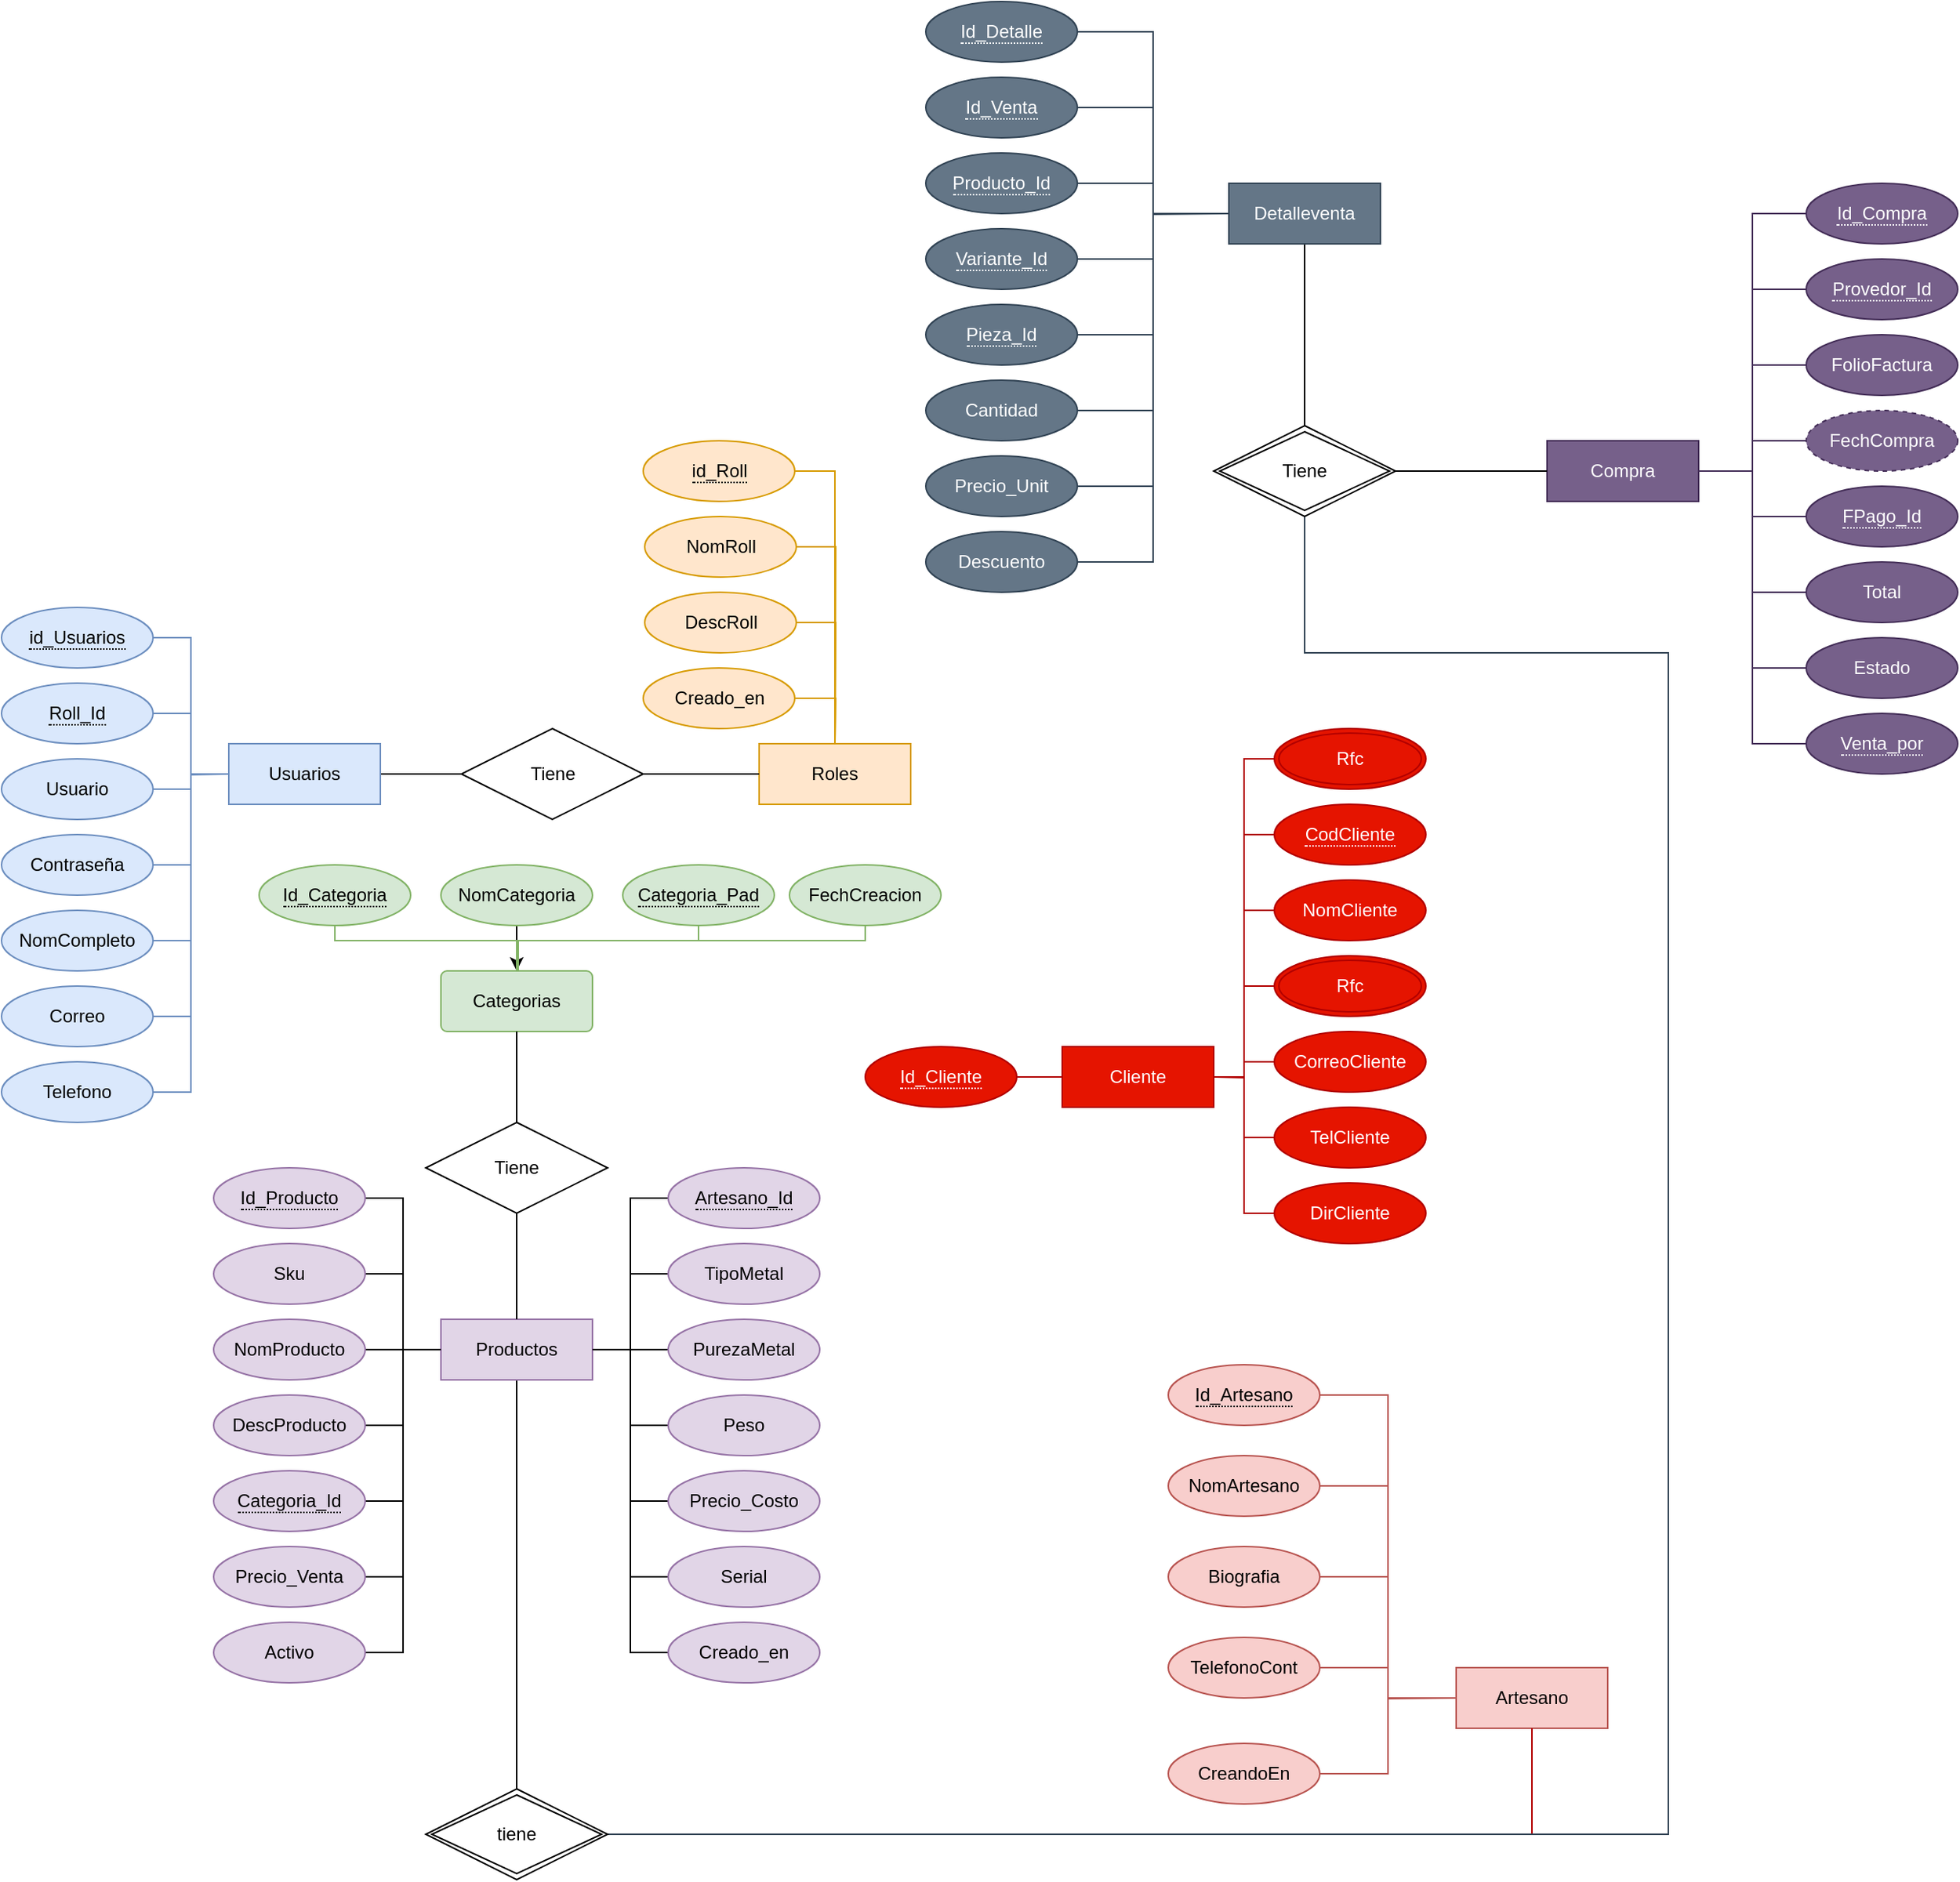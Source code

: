 <mxfile version="28.2.3">
  <diagram name="Modelo_Entidad_Relacion" id="2lPabYKqKKBGjIAa9bnQ">
    <mxGraphModel dx="1186" dy="1853" grid="1" gridSize="10" guides="1" tooltips="1" connect="1" arrows="1" fold="1" page="1" pageScale="1" pageWidth="827" pageHeight="1169" math="0" shadow="0">
      <root>
        <mxCell id="0" />
        <mxCell id="1" parent="0" />
        <mxCell id="lSzbbVxz9S6XgJBLQsuq-19" style="edgeStyle=orthogonalEdgeStyle;rounded=0;orthogonalLoop=1;jettySize=auto;html=1;entryX=0;entryY=0.5;entryDx=0;entryDy=0;endArrow=none;endFill=0;" edge="1" parent="1" source="8iTS0T5NFwCA01cNmLb5-1" target="lSzbbVxz9S6XgJBLQsuq-18">
          <mxGeometry relative="1" as="geometry" />
        </mxCell>
        <mxCell id="8iTS0T5NFwCA01cNmLb5-1" value="Usuarios" style="whiteSpace=wrap;html=1;align=center;fillColor=#dae8fc;strokeColor=#6c8ebf;" parent="1" vertex="1">
          <mxGeometry x="200" y="320" width="100" height="40" as="geometry" />
        </mxCell>
        <mxCell id="8iTS0T5NFwCA01cNmLb5-2" value="Roles" style="whiteSpace=wrap;html=1;align=center;fillColor=#ffe6cc;strokeColor=#d79b00;" parent="1" vertex="1">
          <mxGeometry x="550" y="320" width="100" height="40" as="geometry" />
        </mxCell>
        <mxCell id="lSzbbVxz9S6XgJBLQsuq-86" style="edgeStyle=orthogonalEdgeStyle;rounded=0;orthogonalLoop=1;jettySize=auto;html=1;endArrow=none;endFill=0;" edge="1" parent="1" source="lSzbbVxz9S6XgJBLQsuq-3">
          <mxGeometry relative="1" as="geometry">
            <mxPoint x="390" y="1010" as="targetPoint" />
          </mxGeometry>
        </mxCell>
        <mxCell id="lSzbbVxz9S6XgJBLQsuq-3" value="Productos" style="whiteSpace=wrap;html=1;align=center;fillColor=#e1d5e7;strokeColor=#9673a6;" vertex="1" parent="1">
          <mxGeometry x="340" y="700" width="100" height="40" as="geometry" />
        </mxCell>
        <mxCell id="lSzbbVxz9S6XgJBLQsuq-11" style="edgeStyle=orthogonalEdgeStyle;rounded=0;orthogonalLoop=1;jettySize=auto;html=1;entryX=0;entryY=0.5;entryDx=0;entryDy=0;endArrow=none;endFill=0;fillColor=#dae8fc;strokeColor=#6c8ebf;" edge="1" parent="1" source="lSzbbVxz9S6XgJBLQsuq-4" target="8iTS0T5NFwCA01cNmLb5-1">
          <mxGeometry relative="1" as="geometry" />
        </mxCell>
        <mxCell id="lSzbbVxz9S6XgJBLQsuq-4" value="&lt;span style=&quot;border-bottom: 1px dotted&quot;&gt;id_Usuarios&lt;/span&gt;" style="ellipse;whiteSpace=wrap;html=1;align=center;fillColor=#dae8fc;strokeColor=#6c8ebf;" vertex="1" parent="1">
          <mxGeometry x="50" y="230" width="100" height="40" as="geometry" />
        </mxCell>
        <mxCell id="lSzbbVxz9S6XgJBLQsuq-12" style="edgeStyle=orthogonalEdgeStyle;rounded=0;orthogonalLoop=1;jettySize=auto;html=1;entryX=0;entryY=0.5;entryDx=0;entryDy=0;endArrow=none;endFill=0;fillColor=#dae8fc;strokeColor=#6c8ebf;" edge="1" parent="1" source="lSzbbVxz9S6XgJBLQsuq-5" target="8iTS0T5NFwCA01cNmLb5-1">
          <mxGeometry relative="1" as="geometry" />
        </mxCell>
        <mxCell id="lSzbbVxz9S6XgJBLQsuq-5" value="&lt;span style=&quot;border-bottom: 1px dotted&quot;&gt;Roll_Id&lt;/span&gt;" style="ellipse;whiteSpace=wrap;html=1;align=center;fillColor=#dae8fc;strokeColor=#6c8ebf;" vertex="1" parent="1">
          <mxGeometry x="50" y="280" width="100" height="40" as="geometry" />
        </mxCell>
        <mxCell id="lSzbbVxz9S6XgJBLQsuq-13" style="edgeStyle=orthogonalEdgeStyle;rounded=0;orthogonalLoop=1;jettySize=auto;html=1;endArrow=none;endFill=0;fillColor=#dae8fc;strokeColor=#6c8ebf;" edge="1" parent="1" source="lSzbbVxz9S6XgJBLQsuq-6">
          <mxGeometry relative="1" as="geometry">
            <mxPoint x="200" y="340" as="targetPoint" />
          </mxGeometry>
        </mxCell>
        <mxCell id="lSzbbVxz9S6XgJBLQsuq-6" value="Usuario" style="ellipse;whiteSpace=wrap;html=1;align=center;fillColor=#dae8fc;strokeColor=#6c8ebf;" vertex="1" parent="1">
          <mxGeometry x="50" y="330" width="100" height="40" as="geometry" />
        </mxCell>
        <mxCell id="lSzbbVxz9S6XgJBLQsuq-14" style="edgeStyle=orthogonalEdgeStyle;rounded=0;orthogonalLoop=1;jettySize=auto;html=1;entryX=0;entryY=0.5;entryDx=0;entryDy=0;endArrow=none;endFill=0;fillColor=#dae8fc;strokeColor=#6c8ebf;" edge="1" parent="1" source="lSzbbVxz9S6XgJBLQsuq-7" target="8iTS0T5NFwCA01cNmLb5-1">
          <mxGeometry relative="1" as="geometry" />
        </mxCell>
        <mxCell id="lSzbbVxz9S6XgJBLQsuq-7" value="Contraseña" style="ellipse;whiteSpace=wrap;html=1;align=center;fillColor=#dae8fc;strokeColor=#6c8ebf;" vertex="1" parent="1">
          <mxGeometry x="50" y="380" width="100" height="40" as="geometry" />
        </mxCell>
        <mxCell id="lSzbbVxz9S6XgJBLQsuq-15" style="edgeStyle=orthogonalEdgeStyle;rounded=0;orthogonalLoop=1;jettySize=auto;html=1;entryX=0;entryY=0.5;entryDx=0;entryDy=0;endArrow=none;endFill=0;fillColor=#dae8fc;strokeColor=#6c8ebf;" edge="1" parent="1" source="lSzbbVxz9S6XgJBLQsuq-8" target="8iTS0T5NFwCA01cNmLb5-1">
          <mxGeometry relative="1" as="geometry" />
        </mxCell>
        <mxCell id="lSzbbVxz9S6XgJBLQsuq-8" value="NomCompleto" style="ellipse;whiteSpace=wrap;html=1;align=center;fillColor=#dae8fc;strokeColor=#6c8ebf;" vertex="1" parent="1">
          <mxGeometry x="50" y="430" width="100" height="40" as="geometry" />
        </mxCell>
        <mxCell id="lSzbbVxz9S6XgJBLQsuq-16" style="edgeStyle=orthogonalEdgeStyle;rounded=0;orthogonalLoop=1;jettySize=auto;html=1;entryX=0;entryY=0.5;entryDx=0;entryDy=0;endArrow=none;endFill=0;fillColor=#dae8fc;strokeColor=#6c8ebf;" edge="1" parent="1" source="lSzbbVxz9S6XgJBLQsuq-9" target="8iTS0T5NFwCA01cNmLb5-1">
          <mxGeometry relative="1" as="geometry" />
        </mxCell>
        <mxCell id="lSzbbVxz9S6XgJBLQsuq-9" value="Correo" style="ellipse;whiteSpace=wrap;html=1;align=center;fillColor=#dae8fc;strokeColor=#6c8ebf;" vertex="1" parent="1">
          <mxGeometry x="50" y="480" width="100" height="40" as="geometry" />
        </mxCell>
        <mxCell id="lSzbbVxz9S6XgJBLQsuq-17" style="edgeStyle=orthogonalEdgeStyle;rounded=0;orthogonalLoop=1;jettySize=auto;html=1;entryX=0;entryY=0.5;entryDx=0;entryDy=0;endArrow=none;endFill=0;fillColor=#dae8fc;strokeColor=#6c8ebf;" edge="1" parent="1" source="lSzbbVxz9S6XgJBLQsuq-10" target="8iTS0T5NFwCA01cNmLb5-1">
          <mxGeometry relative="1" as="geometry" />
        </mxCell>
        <mxCell id="lSzbbVxz9S6XgJBLQsuq-10" value="Telefono" style="ellipse;whiteSpace=wrap;html=1;align=center;fillColor=#dae8fc;strokeColor=#6c8ebf;" vertex="1" parent="1">
          <mxGeometry x="50" y="530" width="100" height="40" as="geometry" />
        </mxCell>
        <mxCell id="lSzbbVxz9S6XgJBLQsuq-20" style="edgeStyle=orthogonalEdgeStyle;rounded=0;orthogonalLoop=1;jettySize=auto;html=1;entryX=0;entryY=0.5;entryDx=0;entryDy=0;endArrow=none;endFill=0;" edge="1" parent="1" source="lSzbbVxz9S6XgJBLQsuq-18" target="8iTS0T5NFwCA01cNmLb5-2">
          <mxGeometry relative="1" as="geometry" />
        </mxCell>
        <mxCell id="lSzbbVxz9S6XgJBLQsuq-18" value="Tiene" style="shape=rhombus;perimeter=rhombusPerimeter;whiteSpace=wrap;html=1;align=center;" vertex="1" parent="1">
          <mxGeometry x="353.5" y="310" width="120" height="60" as="geometry" />
        </mxCell>
        <mxCell id="lSzbbVxz9S6XgJBLQsuq-22" style="edgeStyle=orthogonalEdgeStyle;rounded=0;orthogonalLoop=1;jettySize=auto;html=1;entryX=0.5;entryY=0;entryDx=0;entryDy=0;exitX=1;exitY=0.5;exitDx=0;exitDy=0;endArrow=none;endFill=0;fillColor=#ffe6cc;strokeColor=#d79b00;" edge="1" parent="1" source="lSzbbVxz9S6XgJBLQsuq-21" target="8iTS0T5NFwCA01cNmLb5-2">
          <mxGeometry relative="1" as="geometry" />
        </mxCell>
        <mxCell id="lSzbbVxz9S6XgJBLQsuq-21" value="&lt;span style=&quot;border-bottom: 1px dotted&quot;&gt;id_Roll&lt;/span&gt;" style="ellipse;whiteSpace=wrap;html=1;align=center;fillColor=#ffe6cc;strokeColor=#d79b00;" vertex="1" parent="1">
          <mxGeometry x="473.5" y="120" width="100" height="40" as="geometry" />
        </mxCell>
        <mxCell id="lSzbbVxz9S6XgJBLQsuq-24" style="edgeStyle=orthogonalEdgeStyle;rounded=0;orthogonalLoop=1;jettySize=auto;html=1;endArrow=none;endFill=0;fillColor=#ffe6cc;strokeColor=#d79b00;" edge="1" parent="1" source="lSzbbVxz9S6XgJBLQsuq-23">
          <mxGeometry relative="1" as="geometry">
            <mxPoint x="600" y="320" as="targetPoint" />
          </mxGeometry>
        </mxCell>
        <mxCell id="lSzbbVxz9S6XgJBLQsuq-23" value="NomRoll" style="ellipse;whiteSpace=wrap;html=1;align=center;fillColor=#ffe6cc;strokeColor=#d79b00;" vertex="1" parent="1">
          <mxGeometry x="474.5" y="170" width="100" height="40" as="geometry" />
        </mxCell>
        <mxCell id="lSzbbVxz9S6XgJBLQsuq-26" style="edgeStyle=orthogonalEdgeStyle;rounded=0;orthogonalLoop=1;jettySize=auto;html=1;exitX=1;exitY=0.5;exitDx=0;exitDy=0;endArrow=none;endFill=0;fillColor=#ffe6cc;strokeColor=#d79b00;" edge="1" parent="1" source="lSzbbVxz9S6XgJBLQsuq-25">
          <mxGeometry relative="1" as="geometry">
            <mxPoint x="600" y="320" as="targetPoint" />
          </mxGeometry>
        </mxCell>
        <mxCell id="lSzbbVxz9S6XgJBLQsuq-25" value="DescRoll" style="ellipse;whiteSpace=wrap;html=1;align=center;fillColor=#ffe6cc;strokeColor=#d79b00;" vertex="1" parent="1">
          <mxGeometry x="474.5" y="220" width="100" height="40" as="geometry" />
        </mxCell>
        <mxCell id="lSzbbVxz9S6XgJBLQsuq-30" style="edgeStyle=orthogonalEdgeStyle;rounded=0;orthogonalLoop=1;jettySize=auto;html=1;endArrow=none;endFill=0;fillColor=#ffe6cc;strokeColor=#d79b00;" edge="1" parent="1" source="lSzbbVxz9S6XgJBLQsuq-28">
          <mxGeometry relative="1" as="geometry">
            <mxPoint x="600" y="320" as="targetPoint" />
          </mxGeometry>
        </mxCell>
        <mxCell id="lSzbbVxz9S6XgJBLQsuq-28" value="Creado_en" style="ellipse;whiteSpace=wrap;html=1;align=center;fillColor=#ffe6cc;strokeColor=#d79b00;" vertex="1" parent="1">
          <mxGeometry x="473.5" y="270" width="100" height="40" as="geometry" />
        </mxCell>
        <mxCell id="lSzbbVxz9S6XgJBLQsuq-45" style="edgeStyle=orthogonalEdgeStyle;rounded=0;orthogonalLoop=1;jettySize=auto;html=1;entryX=0;entryY=0.5;entryDx=0;entryDy=0;endArrow=none;endFill=0;" edge="1" parent="1" source="lSzbbVxz9S6XgJBLQsuq-31" target="lSzbbVxz9S6XgJBLQsuq-3">
          <mxGeometry relative="1" as="geometry" />
        </mxCell>
        <mxCell id="lSzbbVxz9S6XgJBLQsuq-31" value="&lt;span style=&quot;border-bottom: 1px dotted&quot;&gt;Id_Producto&lt;/span&gt;" style="ellipse;whiteSpace=wrap;html=1;align=center;fillColor=#e1d5e7;strokeColor=#9673a6;" vertex="1" parent="1">
          <mxGeometry x="190" y="600" width="100" height="40" as="geometry" />
        </mxCell>
        <mxCell id="lSzbbVxz9S6XgJBLQsuq-46" style="edgeStyle=orthogonalEdgeStyle;rounded=0;orthogonalLoop=1;jettySize=auto;html=1;entryX=0;entryY=0.5;entryDx=0;entryDy=0;endArrow=none;endFill=0;" edge="1" parent="1" source="lSzbbVxz9S6XgJBLQsuq-32" target="lSzbbVxz9S6XgJBLQsuq-3">
          <mxGeometry relative="1" as="geometry" />
        </mxCell>
        <mxCell id="lSzbbVxz9S6XgJBLQsuq-32" value="Sku" style="ellipse;whiteSpace=wrap;html=1;align=center;fillColor=#e1d5e7;strokeColor=#9673a6;" vertex="1" parent="1">
          <mxGeometry x="190" y="650" width="100" height="40" as="geometry" />
        </mxCell>
        <mxCell id="lSzbbVxz9S6XgJBLQsuq-47" style="edgeStyle=orthogonalEdgeStyle;rounded=0;orthogonalLoop=1;jettySize=auto;html=1;exitX=1;exitY=0.5;exitDx=0;exitDy=0;endArrow=none;endFill=0;" edge="1" parent="1" source="lSzbbVxz9S6XgJBLQsuq-33">
          <mxGeometry relative="1" as="geometry">
            <mxPoint x="340" y="720" as="targetPoint" />
          </mxGeometry>
        </mxCell>
        <mxCell id="lSzbbVxz9S6XgJBLQsuq-33" value="NomProducto" style="ellipse;whiteSpace=wrap;html=1;align=center;fillColor=#e1d5e7;strokeColor=#9673a6;" vertex="1" parent="1">
          <mxGeometry x="190" y="700" width="100" height="40" as="geometry" />
        </mxCell>
        <mxCell id="lSzbbVxz9S6XgJBLQsuq-48" style="edgeStyle=orthogonalEdgeStyle;rounded=0;orthogonalLoop=1;jettySize=auto;html=1;entryX=0;entryY=0.5;entryDx=0;entryDy=0;endArrow=none;endFill=0;" edge="1" parent="1" source="lSzbbVxz9S6XgJBLQsuq-34" target="lSzbbVxz9S6XgJBLQsuq-3">
          <mxGeometry relative="1" as="geometry" />
        </mxCell>
        <mxCell id="lSzbbVxz9S6XgJBLQsuq-34" value="DescProducto" style="ellipse;whiteSpace=wrap;html=1;align=center;fillColor=#e1d5e7;strokeColor=#9673a6;" vertex="1" parent="1">
          <mxGeometry x="190" y="750" width="100" height="40" as="geometry" />
        </mxCell>
        <mxCell id="lSzbbVxz9S6XgJBLQsuq-49" style="edgeStyle=orthogonalEdgeStyle;rounded=0;orthogonalLoop=1;jettySize=auto;html=1;entryX=0;entryY=0.5;entryDx=0;entryDy=0;endArrow=none;endFill=0;" edge="1" parent="1" source="lSzbbVxz9S6XgJBLQsuq-36" target="lSzbbVxz9S6XgJBLQsuq-3">
          <mxGeometry relative="1" as="geometry" />
        </mxCell>
        <mxCell id="lSzbbVxz9S6XgJBLQsuq-36" value="&lt;span style=&quot;border-bottom: 1px dotted&quot;&gt;Categoria_Id&lt;/span&gt;" style="ellipse;whiteSpace=wrap;html=1;align=center;fillColor=#e1d5e7;strokeColor=#9673a6;" vertex="1" parent="1">
          <mxGeometry x="190" y="800" width="100" height="40" as="geometry" />
        </mxCell>
        <mxCell id="lSzbbVxz9S6XgJBLQsuq-52" style="edgeStyle=orthogonalEdgeStyle;rounded=0;orthogonalLoop=1;jettySize=auto;html=1;entryX=1;entryY=0.5;entryDx=0;entryDy=0;endArrow=none;endFill=0;" edge="1" parent="1" source="lSzbbVxz9S6XgJBLQsuq-37" target="lSzbbVxz9S6XgJBLQsuq-3">
          <mxGeometry relative="1" as="geometry" />
        </mxCell>
        <mxCell id="lSzbbVxz9S6XgJBLQsuq-37" value="&lt;span style=&quot;border-bottom: 1px dotted&quot;&gt;Artesano_Id&lt;/span&gt;" style="ellipse;whiteSpace=wrap;html=1;align=center;fillColor=#e1d5e7;strokeColor=#9673a6;" vertex="1" parent="1">
          <mxGeometry x="490" y="600" width="100" height="40" as="geometry" />
        </mxCell>
        <mxCell id="lSzbbVxz9S6XgJBLQsuq-53" style="edgeStyle=orthogonalEdgeStyle;rounded=0;orthogonalLoop=1;jettySize=auto;html=1;entryX=1;entryY=0.5;entryDx=0;entryDy=0;endArrow=none;endFill=0;" edge="1" parent="1" source="lSzbbVxz9S6XgJBLQsuq-38" target="lSzbbVxz9S6XgJBLQsuq-3">
          <mxGeometry relative="1" as="geometry" />
        </mxCell>
        <mxCell id="lSzbbVxz9S6XgJBLQsuq-38" value="TipoMetal" style="ellipse;whiteSpace=wrap;html=1;align=center;fillColor=#e1d5e7;strokeColor=#9673a6;" vertex="1" parent="1">
          <mxGeometry x="490" y="650" width="100" height="40" as="geometry" />
        </mxCell>
        <mxCell id="lSzbbVxz9S6XgJBLQsuq-54" style="edgeStyle=orthogonalEdgeStyle;rounded=0;orthogonalLoop=1;jettySize=auto;html=1;entryX=1;entryY=0.5;entryDx=0;entryDy=0;endArrow=none;endFill=0;" edge="1" parent="1" source="lSzbbVxz9S6XgJBLQsuq-39" target="lSzbbVxz9S6XgJBLQsuq-3">
          <mxGeometry relative="1" as="geometry" />
        </mxCell>
        <mxCell id="lSzbbVxz9S6XgJBLQsuq-39" value="PurezaMetal" style="ellipse;whiteSpace=wrap;html=1;align=center;fillColor=#e1d5e7;strokeColor=#9673a6;" vertex="1" parent="1">
          <mxGeometry x="490" y="700" width="100" height="40" as="geometry" />
        </mxCell>
        <mxCell id="lSzbbVxz9S6XgJBLQsuq-55" style="edgeStyle=orthogonalEdgeStyle;rounded=0;orthogonalLoop=1;jettySize=auto;html=1;entryX=1;entryY=0.5;entryDx=0;entryDy=0;endArrow=none;endFill=0;" edge="1" parent="1" source="lSzbbVxz9S6XgJBLQsuq-40" target="lSzbbVxz9S6XgJBLQsuq-3">
          <mxGeometry relative="1" as="geometry" />
        </mxCell>
        <mxCell id="lSzbbVxz9S6XgJBLQsuq-40" value="Peso" style="ellipse;whiteSpace=wrap;html=1;align=center;fillColor=#e1d5e7;strokeColor=#9673a6;" vertex="1" parent="1">
          <mxGeometry x="490" y="750" width="100" height="40" as="geometry" />
        </mxCell>
        <mxCell id="lSzbbVxz9S6XgJBLQsuq-56" style="edgeStyle=orthogonalEdgeStyle;rounded=0;orthogonalLoop=1;jettySize=auto;html=1;entryX=1;entryY=0.5;entryDx=0;entryDy=0;endArrow=none;endFill=0;" edge="1" parent="1" source="lSzbbVxz9S6XgJBLQsuq-41" target="lSzbbVxz9S6XgJBLQsuq-3">
          <mxGeometry relative="1" as="geometry" />
        </mxCell>
        <mxCell id="lSzbbVxz9S6XgJBLQsuq-41" value="Precio_Costo" style="ellipse;whiteSpace=wrap;html=1;align=center;fillColor=#e1d5e7;strokeColor=#9673a6;" vertex="1" parent="1">
          <mxGeometry x="490" y="800" width="100" height="40" as="geometry" />
        </mxCell>
        <mxCell id="lSzbbVxz9S6XgJBLQsuq-50" style="edgeStyle=orthogonalEdgeStyle;rounded=0;orthogonalLoop=1;jettySize=auto;html=1;entryX=0;entryY=0.5;entryDx=0;entryDy=0;endArrow=none;endFill=0;" edge="1" parent="1" source="lSzbbVxz9S6XgJBLQsuq-42" target="lSzbbVxz9S6XgJBLQsuq-3">
          <mxGeometry relative="1" as="geometry" />
        </mxCell>
        <mxCell id="lSzbbVxz9S6XgJBLQsuq-42" value="Precio_Venta" style="ellipse;whiteSpace=wrap;html=1;align=center;fillColor=#e1d5e7;strokeColor=#9673a6;" vertex="1" parent="1">
          <mxGeometry x="190" y="850" width="100" height="40" as="geometry" />
        </mxCell>
        <mxCell id="lSzbbVxz9S6XgJBLQsuq-57" style="edgeStyle=orthogonalEdgeStyle;rounded=0;orthogonalLoop=1;jettySize=auto;html=1;entryX=1;entryY=0.5;entryDx=0;entryDy=0;endArrow=none;endFill=0;" edge="1" parent="1" source="lSzbbVxz9S6XgJBLQsuq-43" target="lSzbbVxz9S6XgJBLQsuq-3">
          <mxGeometry relative="1" as="geometry" />
        </mxCell>
        <mxCell id="lSzbbVxz9S6XgJBLQsuq-43" value="Serial" style="ellipse;whiteSpace=wrap;html=1;align=center;fillColor=#e1d5e7;strokeColor=#9673a6;" vertex="1" parent="1">
          <mxGeometry x="490" y="850" width="100" height="40" as="geometry" />
        </mxCell>
        <mxCell id="lSzbbVxz9S6XgJBLQsuq-51" style="edgeStyle=orthogonalEdgeStyle;rounded=0;orthogonalLoop=1;jettySize=auto;html=1;entryX=0;entryY=0.5;entryDx=0;entryDy=0;endArrow=none;endFill=0;" edge="1" parent="1" source="lSzbbVxz9S6XgJBLQsuq-44" target="lSzbbVxz9S6XgJBLQsuq-3">
          <mxGeometry relative="1" as="geometry" />
        </mxCell>
        <mxCell id="lSzbbVxz9S6XgJBLQsuq-44" value="Activo" style="ellipse;whiteSpace=wrap;html=1;align=center;fillColor=#e1d5e7;strokeColor=#9673a6;" vertex="1" parent="1">
          <mxGeometry x="190" y="900" width="100" height="40" as="geometry" />
        </mxCell>
        <mxCell id="lSzbbVxz9S6XgJBLQsuq-59" style="edgeStyle=orthogonalEdgeStyle;rounded=0;orthogonalLoop=1;jettySize=auto;html=1;entryX=1;entryY=0.5;entryDx=0;entryDy=0;endArrow=none;endFill=0;" edge="1" parent="1" source="lSzbbVxz9S6XgJBLQsuq-58" target="lSzbbVxz9S6XgJBLQsuq-3">
          <mxGeometry relative="1" as="geometry" />
        </mxCell>
        <mxCell id="lSzbbVxz9S6XgJBLQsuq-58" value="Creado_en" style="ellipse;whiteSpace=wrap;html=1;align=center;fillColor=#e1d5e7;strokeColor=#9673a6;" vertex="1" parent="1">
          <mxGeometry x="490" y="900" width="100" height="40" as="geometry" />
        </mxCell>
        <mxCell id="lSzbbVxz9S6XgJBLQsuq-60" value="Categorias" style="rounded=1;arcSize=10;whiteSpace=wrap;html=1;align=center;fillColor=#d5e8d4;strokeColor=#82b366;" vertex="1" parent="1">
          <mxGeometry x="340" y="470" width="100" height="40" as="geometry" />
        </mxCell>
        <mxCell id="lSzbbVxz9S6XgJBLQsuq-62" style="edgeStyle=orthogonalEdgeStyle;rounded=0;orthogonalLoop=1;jettySize=auto;html=1;entryX=0.5;entryY=1;entryDx=0;entryDy=0;endArrow=none;endFill=0;" edge="1" parent="1" source="lSzbbVxz9S6XgJBLQsuq-61" target="lSzbbVxz9S6XgJBLQsuq-60">
          <mxGeometry relative="1" as="geometry" />
        </mxCell>
        <mxCell id="lSzbbVxz9S6XgJBLQsuq-63" style="edgeStyle=orthogonalEdgeStyle;rounded=0;orthogonalLoop=1;jettySize=auto;html=1;entryX=0.5;entryY=0;entryDx=0;entryDy=0;endArrow=none;endFill=0;" edge="1" parent="1" source="lSzbbVxz9S6XgJBLQsuq-61" target="lSzbbVxz9S6XgJBLQsuq-3">
          <mxGeometry relative="1" as="geometry" />
        </mxCell>
        <mxCell id="lSzbbVxz9S6XgJBLQsuq-61" value="Tiene" style="shape=rhombus;perimeter=rhombusPerimeter;whiteSpace=wrap;html=1;align=center;" vertex="1" parent="1">
          <mxGeometry x="330" y="570" width="120" height="60" as="geometry" />
        </mxCell>
        <mxCell id="lSzbbVxz9S6XgJBLQsuq-67" style="edgeStyle=orthogonalEdgeStyle;rounded=0;orthogonalLoop=1;jettySize=auto;html=1;entryX=0.5;entryY=0;entryDx=0;entryDy=0;endArrow=none;endFill=0;fillColor=#d5e8d4;strokeColor=#82b366;" edge="1" parent="1" source="lSzbbVxz9S6XgJBLQsuq-64" target="lSzbbVxz9S6XgJBLQsuq-60">
          <mxGeometry relative="1" as="geometry">
            <Array as="points">
              <mxPoint x="270" y="450" />
              <mxPoint x="390" y="450" />
            </Array>
          </mxGeometry>
        </mxCell>
        <mxCell id="lSzbbVxz9S6XgJBLQsuq-64" value="&lt;span style=&quot;border-bottom: 1px dotted&quot;&gt;Id_Categoria&lt;/span&gt;" style="ellipse;whiteSpace=wrap;html=1;align=center;fillColor=#d5e8d4;strokeColor=#82b366;" vertex="1" parent="1">
          <mxGeometry x="220" y="400" width="100" height="40" as="geometry" />
        </mxCell>
        <mxCell id="lSzbbVxz9S6XgJBLQsuq-68" style="edgeStyle=orthogonalEdgeStyle;rounded=0;orthogonalLoop=1;jettySize=auto;html=1;endArrow=none;endFill=0;" edge="1" parent="1" source="lSzbbVxz9S6XgJBLQsuq-65">
          <mxGeometry relative="1" as="geometry">
            <mxPoint x="390" y="470" as="targetPoint" />
          </mxGeometry>
        </mxCell>
        <mxCell id="lSzbbVxz9S6XgJBLQsuq-74" value="" style="edgeStyle=orthogonalEdgeStyle;rounded=0;orthogonalLoop=1;jettySize=auto;html=1;" edge="1" parent="1" source="lSzbbVxz9S6XgJBLQsuq-65" target="lSzbbVxz9S6XgJBLQsuq-60">
          <mxGeometry relative="1" as="geometry" />
        </mxCell>
        <mxCell id="lSzbbVxz9S6XgJBLQsuq-65" value="NomCategoria" style="ellipse;whiteSpace=wrap;html=1;align=center;fillColor=#d5e8d4;strokeColor=#82b366;" vertex="1" parent="1">
          <mxGeometry x="340" y="400" width="100" height="40" as="geometry" />
        </mxCell>
        <mxCell id="lSzbbVxz9S6XgJBLQsuq-69" style="edgeStyle=orthogonalEdgeStyle;rounded=0;orthogonalLoop=1;jettySize=auto;html=1;exitX=0.5;exitY=1;exitDx=0;exitDy=0;endArrow=none;endFill=0;fillColor=#d5e8d4;strokeColor=#82b366;" edge="1" parent="1" source="lSzbbVxz9S6XgJBLQsuq-66">
          <mxGeometry relative="1" as="geometry">
            <mxPoint x="390" y="470" as="targetPoint" />
            <Array as="points">
              <mxPoint x="510" y="450" />
              <mxPoint x="391" y="450" />
            </Array>
          </mxGeometry>
        </mxCell>
        <mxCell id="lSzbbVxz9S6XgJBLQsuq-66" value="&lt;span style=&quot;border-bottom: 1px dotted&quot;&gt;Categoria_Pad&lt;/span&gt;" style="ellipse;whiteSpace=wrap;html=1;align=center;fillColor=#d5e8d4;strokeColor=#82b366;" vertex="1" parent="1">
          <mxGeometry x="460" y="400" width="100" height="40" as="geometry" />
        </mxCell>
        <mxCell id="lSzbbVxz9S6XgJBLQsuq-73" style="edgeStyle=orthogonalEdgeStyle;rounded=0;orthogonalLoop=1;jettySize=auto;html=1;entryX=0.5;entryY=0;entryDx=0;entryDy=0;endArrow=none;endFill=0;fillColor=#d5e8d4;strokeColor=#82b366;" edge="1" parent="1" source="lSzbbVxz9S6XgJBLQsuq-72" target="lSzbbVxz9S6XgJBLQsuq-60">
          <mxGeometry relative="1" as="geometry">
            <Array as="points">
              <mxPoint x="620" y="450" />
              <mxPoint x="390" y="450" />
            </Array>
          </mxGeometry>
        </mxCell>
        <mxCell id="lSzbbVxz9S6XgJBLQsuq-72" value="FechCreacion" style="ellipse;whiteSpace=wrap;html=1;align=center;fillColor=#d5e8d4;strokeColor=#82b366;" vertex="1" parent="1">
          <mxGeometry x="570" y="400" width="100" height="40" as="geometry" />
        </mxCell>
        <mxCell id="lSzbbVxz9S6XgJBLQsuq-75" value="Artesano" style="whiteSpace=wrap;html=1;align=center;fillColor=#f8cecc;strokeColor=#b85450;" vertex="1" parent="1">
          <mxGeometry x="1010" y="930" width="100" height="40" as="geometry" />
        </mxCell>
        <mxCell id="lSzbbVxz9S6XgJBLQsuq-81" style="edgeStyle=orthogonalEdgeStyle;rounded=0;orthogonalLoop=1;jettySize=auto;html=1;entryX=0;entryY=0.5;entryDx=0;entryDy=0;endArrow=none;endFill=0;fillColor=#f8cecc;strokeColor=#b85450;" edge="1" parent="1" source="lSzbbVxz9S6XgJBLQsuq-76" target="lSzbbVxz9S6XgJBLQsuq-75">
          <mxGeometry relative="1" as="geometry" />
        </mxCell>
        <mxCell id="lSzbbVxz9S6XgJBLQsuq-76" value="&lt;span style=&quot;border-bottom: 1px dotted&quot;&gt;Id_Artesano&lt;/span&gt;" style="ellipse;whiteSpace=wrap;html=1;align=center;fillColor=#f8cecc;strokeColor=#b85450;" vertex="1" parent="1">
          <mxGeometry x="820" y="730" width="100" height="40" as="geometry" />
        </mxCell>
        <mxCell id="lSzbbVxz9S6XgJBLQsuq-82" style="edgeStyle=orthogonalEdgeStyle;rounded=0;orthogonalLoop=1;jettySize=auto;html=1;entryX=0;entryY=0.5;entryDx=0;entryDy=0;endArrow=none;endFill=0;fillColor=#f8cecc;strokeColor=#b85450;" edge="1" parent="1" source="lSzbbVxz9S6XgJBLQsuq-77" target="lSzbbVxz9S6XgJBLQsuq-75">
          <mxGeometry relative="1" as="geometry" />
        </mxCell>
        <mxCell id="lSzbbVxz9S6XgJBLQsuq-77" value="NomArtesano" style="ellipse;whiteSpace=wrap;html=1;align=center;fillColor=#f8cecc;strokeColor=#b85450;" vertex="1" parent="1">
          <mxGeometry x="820" y="790" width="100" height="40" as="geometry" />
        </mxCell>
        <mxCell id="lSzbbVxz9S6XgJBLQsuq-83" style="edgeStyle=orthogonalEdgeStyle;rounded=0;orthogonalLoop=1;jettySize=auto;html=1;entryX=0;entryY=0.5;entryDx=0;entryDy=0;endArrow=none;endFill=0;fillColor=#f8cecc;strokeColor=#b85450;" edge="1" parent="1" source="lSzbbVxz9S6XgJBLQsuq-78" target="lSzbbVxz9S6XgJBLQsuq-75">
          <mxGeometry relative="1" as="geometry" />
        </mxCell>
        <mxCell id="lSzbbVxz9S6XgJBLQsuq-78" value="Biografia" style="ellipse;whiteSpace=wrap;html=1;align=center;fillColor=#f8cecc;strokeColor=#b85450;" vertex="1" parent="1">
          <mxGeometry x="820" y="850" width="100" height="40" as="geometry" />
        </mxCell>
        <mxCell id="lSzbbVxz9S6XgJBLQsuq-89" style="edgeStyle=orthogonalEdgeStyle;rounded=0;orthogonalLoop=1;jettySize=auto;html=1;endArrow=none;endFill=0;fillColor=#f8cecc;strokeColor=#b85450;" edge="1" parent="1" source="lSzbbVxz9S6XgJBLQsuq-79">
          <mxGeometry relative="1" as="geometry">
            <mxPoint x="1010" y="950" as="targetPoint" />
          </mxGeometry>
        </mxCell>
        <mxCell id="lSzbbVxz9S6XgJBLQsuq-79" value="TelefonoCont" style="ellipse;whiteSpace=wrap;html=1;align=center;fillColor=#f8cecc;strokeColor=#b85450;" vertex="1" parent="1">
          <mxGeometry x="820" y="910" width="100" height="40" as="geometry" />
        </mxCell>
        <mxCell id="lSzbbVxz9S6XgJBLQsuq-85" style="edgeStyle=orthogonalEdgeStyle;rounded=0;orthogonalLoop=1;jettySize=auto;html=1;entryX=0;entryY=0.5;entryDx=0;entryDy=0;endArrow=none;endFill=0;fillColor=#f8cecc;strokeColor=#b85450;" edge="1" parent="1" source="lSzbbVxz9S6XgJBLQsuq-80" target="lSzbbVxz9S6XgJBLQsuq-75">
          <mxGeometry relative="1" as="geometry" />
        </mxCell>
        <mxCell id="lSzbbVxz9S6XgJBLQsuq-80" value="CreandoEn" style="ellipse;whiteSpace=wrap;html=1;align=center;fillColor=#f8cecc;strokeColor=#b85450;" vertex="1" parent="1">
          <mxGeometry x="820" y="980" width="100" height="40" as="geometry" />
        </mxCell>
        <mxCell id="lSzbbVxz9S6XgJBLQsuq-88" style="edgeStyle=orthogonalEdgeStyle;rounded=0;orthogonalLoop=1;jettySize=auto;html=1;entryX=0.5;entryY=1;entryDx=0;entryDy=0;endArrow=none;endFill=0;fillColor=#e51400;strokeColor=#B20000;" edge="1" parent="1" source="lSzbbVxz9S6XgJBLQsuq-87" target="lSzbbVxz9S6XgJBLQsuq-75">
          <mxGeometry relative="1" as="geometry" />
        </mxCell>
        <mxCell id="lSzbbVxz9S6XgJBLQsuq-145" style="edgeStyle=orthogonalEdgeStyle;rounded=0;orthogonalLoop=1;jettySize=auto;html=1;entryX=0.5;entryY=1;entryDx=0;entryDy=0;endArrow=none;endFill=0;fillColor=#647687;strokeColor=#314354;" edge="1" parent="1" source="lSzbbVxz9S6XgJBLQsuq-87" target="lSzbbVxz9S6XgJBLQsuq-134">
          <mxGeometry relative="1" as="geometry">
            <Array as="points">
              <mxPoint x="1150" y="1040" />
              <mxPoint x="1150" y="260" />
              <mxPoint x="910" y="260" />
            </Array>
          </mxGeometry>
        </mxCell>
        <mxCell id="lSzbbVxz9S6XgJBLQsuq-87" value="tiene" style="shape=rhombus;double=1;perimeter=rhombusPerimeter;whiteSpace=wrap;html=1;align=center;" vertex="1" parent="1">
          <mxGeometry x="330" y="1010" width="120" height="60" as="geometry" />
        </mxCell>
        <mxCell id="lSzbbVxz9S6XgJBLQsuq-90" value="Cliente" style="whiteSpace=wrap;html=1;align=center;fillColor=#e51400;fontColor=#ffffff;strokeColor=#B20000;" vertex="1" parent="1">
          <mxGeometry x="750" y="520" width="100" height="40" as="geometry" />
        </mxCell>
        <mxCell id="lSzbbVxz9S6XgJBLQsuq-100" style="edgeStyle=orthogonalEdgeStyle;rounded=0;orthogonalLoop=1;jettySize=auto;html=1;entryX=0;entryY=0.5;entryDx=0;entryDy=0;endArrow=none;endFill=0;fillColor=#e51400;strokeColor=#B20000;" edge="1" parent="1" source="lSzbbVxz9S6XgJBLQsuq-91" target="lSzbbVxz9S6XgJBLQsuq-90">
          <mxGeometry relative="1" as="geometry" />
        </mxCell>
        <mxCell id="lSzbbVxz9S6XgJBLQsuq-91" value="&lt;span style=&quot;border-bottom: 1px dotted&quot;&gt;Id_Cliente&lt;/span&gt;" style="ellipse;whiteSpace=wrap;html=1;align=center;fillColor=#e51400;fontColor=#ffffff;strokeColor=#B20000;" vertex="1" parent="1">
          <mxGeometry x="620" y="520" width="100" height="40" as="geometry" />
        </mxCell>
        <mxCell id="lSzbbVxz9S6XgJBLQsuq-102" style="edgeStyle=orthogonalEdgeStyle;rounded=0;orthogonalLoop=1;jettySize=auto;html=1;entryX=1;entryY=0.5;entryDx=0;entryDy=0;endArrow=none;endFill=0;fillColor=#e51400;strokeColor=#B20000;" edge="1" parent="1" source="lSzbbVxz9S6XgJBLQsuq-92" target="lSzbbVxz9S6XgJBLQsuq-90">
          <mxGeometry relative="1" as="geometry" />
        </mxCell>
        <mxCell id="lSzbbVxz9S6XgJBLQsuq-92" value="&lt;span style=&quot;border-bottom: 1px dotted&quot;&gt;CodCliente&lt;/span&gt;" style="ellipse;whiteSpace=wrap;html=1;align=center;fillColor=#e51400;fontColor=#ffffff;strokeColor=#B20000;" vertex="1" parent="1">
          <mxGeometry x="890" y="360" width="100" height="40" as="geometry" />
        </mxCell>
        <mxCell id="lSzbbVxz9S6XgJBLQsuq-103" style="edgeStyle=orthogonalEdgeStyle;rounded=0;orthogonalLoop=1;jettySize=auto;html=1;entryX=1;entryY=0.5;entryDx=0;entryDy=0;endArrow=none;endFill=0;fillColor=#e51400;strokeColor=#B20000;" edge="1" parent="1" source="lSzbbVxz9S6XgJBLQsuq-93" target="lSzbbVxz9S6XgJBLQsuq-90">
          <mxGeometry relative="1" as="geometry" />
        </mxCell>
        <mxCell id="lSzbbVxz9S6XgJBLQsuq-93" value="NomCliente" style="ellipse;whiteSpace=wrap;html=1;align=center;fillColor=#e51400;fontColor=#ffffff;strokeColor=#B20000;" vertex="1" parent="1">
          <mxGeometry x="890" y="410" width="100" height="40" as="geometry" />
        </mxCell>
        <mxCell id="lSzbbVxz9S6XgJBLQsuq-107" style="edgeStyle=orthogonalEdgeStyle;rounded=0;orthogonalLoop=1;jettySize=auto;html=1;entryX=1;entryY=0.5;entryDx=0;entryDy=0;endArrow=none;endFill=0;fillColor=#e51400;strokeColor=#B20000;" edge="1" parent="1" source="lSzbbVxz9S6XgJBLQsuq-95" target="lSzbbVxz9S6XgJBLQsuq-90">
          <mxGeometry relative="1" as="geometry" />
        </mxCell>
        <mxCell id="lSzbbVxz9S6XgJBLQsuq-95" value="Rfc" style="ellipse;shape=doubleEllipse;margin=3;whiteSpace=wrap;html=1;align=center;fillColor=#e51400;fontColor=#ffffff;strokeColor=#B20000;" vertex="1" parent="1">
          <mxGeometry x="890" y="460" width="100" height="40" as="geometry" />
        </mxCell>
        <mxCell id="lSzbbVxz9S6XgJBLQsuq-104" style="edgeStyle=orthogonalEdgeStyle;rounded=0;orthogonalLoop=1;jettySize=auto;html=1;endArrow=none;endFill=0;fillColor=#e51400;strokeColor=#B20000;" edge="1" parent="1" source="lSzbbVxz9S6XgJBLQsuq-96">
          <mxGeometry relative="1" as="geometry">
            <mxPoint x="850" y="540" as="targetPoint" />
          </mxGeometry>
        </mxCell>
        <mxCell id="lSzbbVxz9S6XgJBLQsuq-96" value="CorreoCliente" style="ellipse;whiteSpace=wrap;html=1;align=center;fillColor=#e51400;fontColor=#ffffff;strokeColor=#B20000;" vertex="1" parent="1">
          <mxGeometry x="890" y="510" width="100" height="40" as="geometry" />
        </mxCell>
        <mxCell id="lSzbbVxz9S6XgJBLQsuq-105" style="edgeStyle=orthogonalEdgeStyle;rounded=0;orthogonalLoop=1;jettySize=auto;html=1;entryX=1;entryY=0.5;entryDx=0;entryDy=0;endArrow=none;endFill=0;fillColor=#e51400;strokeColor=#B20000;" edge="1" parent="1" source="lSzbbVxz9S6XgJBLQsuq-97" target="lSzbbVxz9S6XgJBLQsuq-90">
          <mxGeometry relative="1" as="geometry" />
        </mxCell>
        <mxCell id="lSzbbVxz9S6XgJBLQsuq-97" value="TelCliente" style="ellipse;whiteSpace=wrap;html=1;align=center;fillColor=#e51400;fontColor=#ffffff;strokeColor=#B20000;" vertex="1" parent="1">
          <mxGeometry x="890" y="560" width="100" height="40" as="geometry" />
        </mxCell>
        <mxCell id="lSzbbVxz9S6XgJBLQsuq-106" style="edgeStyle=orthogonalEdgeStyle;rounded=0;orthogonalLoop=1;jettySize=auto;html=1;entryX=1;entryY=0.5;entryDx=0;entryDy=0;endArrow=none;endFill=0;fillColor=#e51400;strokeColor=#B20000;" edge="1" parent="1" source="lSzbbVxz9S6XgJBLQsuq-98" target="lSzbbVxz9S6XgJBLQsuq-90">
          <mxGeometry relative="1" as="geometry" />
        </mxCell>
        <mxCell id="lSzbbVxz9S6XgJBLQsuq-98" value="DirCliente" style="ellipse;whiteSpace=wrap;html=1;align=center;fillColor=#e51400;fontColor=#ffffff;strokeColor=#B20000;" vertex="1" parent="1">
          <mxGeometry x="890" y="610" width="100" height="40" as="geometry" />
        </mxCell>
        <mxCell id="lSzbbVxz9S6XgJBLQsuq-101" style="edgeStyle=orthogonalEdgeStyle;rounded=0;orthogonalLoop=1;jettySize=auto;html=1;entryX=1;entryY=0.5;entryDx=0;entryDy=0;endArrow=none;endFill=0;fillColor=#e51400;strokeColor=#B20000;" edge="1" parent="1" source="lSzbbVxz9S6XgJBLQsuq-99" target="lSzbbVxz9S6XgJBLQsuq-90">
          <mxGeometry relative="1" as="geometry" />
        </mxCell>
        <mxCell id="lSzbbVxz9S6XgJBLQsuq-99" value="Rfc" style="ellipse;shape=doubleEllipse;margin=3;whiteSpace=wrap;html=1;align=center;fillColor=#e51400;fontColor=#ffffff;strokeColor=#B20000;" vertex="1" parent="1">
          <mxGeometry x="890" y="310" width="100" height="40" as="geometry" />
        </mxCell>
        <mxCell id="lSzbbVxz9S6XgJBLQsuq-108" value="Compra" style="whiteSpace=wrap;html=1;align=center;fillColor=#76608a;fontColor=#ffffff;strokeColor=#432D57;" vertex="1" parent="1">
          <mxGeometry x="1070" y="120" width="100" height="40" as="geometry" />
        </mxCell>
        <mxCell id="lSzbbVxz9S6XgJBLQsuq-117" style="edgeStyle=orthogonalEdgeStyle;rounded=0;orthogonalLoop=1;jettySize=auto;html=1;entryX=1;entryY=0.5;entryDx=0;entryDy=0;endArrow=none;endFill=0;fillColor=#76608a;strokeColor=#432D57;" edge="1" parent="1" source="lSzbbVxz9S6XgJBLQsuq-109" target="lSzbbVxz9S6XgJBLQsuq-108">
          <mxGeometry relative="1" as="geometry" />
        </mxCell>
        <mxCell id="lSzbbVxz9S6XgJBLQsuq-109" value="&lt;span style=&quot;border-bottom: 1px dotted&quot;&gt;Id_Compra&lt;/span&gt;" style="ellipse;whiteSpace=wrap;html=1;align=center;fillColor=#76608a;fontColor=#ffffff;strokeColor=#432D57;" vertex="1" parent="1">
          <mxGeometry x="1241" y="-50" width="100" height="40" as="geometry" />
        </mxCell>
        <mxCell id="lSzbbVxz9S6XgJBLQsuq-118" style="edgeStyle=orthogonalEdgeStyle;rounded=0;orthogonalLoop=1;jettySize=auto;html=1;entryX=1;entryY=0.5;entryDx=0;entryDy=0;endArrow=none;endFill=0;fillColor=#76608a;strokeColor=#432D57;" edge="1" parent="1" source="lSzbbVxz9S6XgJBLQsuq-110" target="lSzbbVxz9S6XgJBLQsuq-108">
          <mxGeometry relative="1" as="geometry" />
        </mxCell>
        <mxCell id="lSzbbVxz9S6XgJBLQsuq-110" value="&lt;span style=&quot;border-bottom: 1px dotted&quot;&gt;Provedor_Id&lt;/span&gt;" style="ellipse;whiteSpace=wrap;html=1;align=center;fillColor=#76608a;fontColor=#ffffff;strokeColor=#432D57;" vertex="1" parent="1">
          <mxGeometry x="1241" width="100" height="40" as="geometry" />
        </mxCell>
        <mxCell id="lSzbbVxz9S6XgJBLQsuq-119" style="edgeStyle=orthogonalEdgeStyle;rounded=0;orthogonalLoop=1;jettySize=auto;html=1;entryX=1;entryY=0.5;entryDx=0;entryDy=0;endArrow=none;endFill=0;fillColor=#76608a;strokeColor=#432D57;" edge="1" parent="1" source="lSzbbVxz9S6XgJBLQsuq-111" target="lSzbbVxz9S6XgJBLQsuq-108">
          <mxGeometry relative="1" as="geometry" />
        </mxCell>
        <mxCell id="lSzbbVxz9S6XgJBLQsuq-111" value="FolioFactura" style="ellipse;whiteSpace=wrap;html=1;align=center;fillColor=#76608a;fontColor=#ffffff;strokeColor=#432D57;" vertex="1" parent="1">
          <mxGeometry x="1241" y="50" width="100" height="40" as="geometry" />
        </mxCell>
        <mxCell id="lSzbbVxz9S6XgJBLQsuq-120" style="edgeStyle=orthogonalEdgeStyle;rounded=0;orthogonalLoop=1;jettySize=auto;html=1;entryX=1;entryY=0.5;entryDx=0;entryDy=0;endArrow=none;endFill=0;fillColor=#76608a;strokeColor=#432D57;" edge="1" parent="1" source="lSzbbVxz9S6XgJBLQsuq-112" target="lSzbbVxz9S6XgJBLQsuq-108">
          <mxGeometry relative="1" as="geometry" />
        </mxCell>
        <mxCell id="lSzbbVxz9S6XgJBLQsuq-112" value="FechCompra" style="ellipse;whiteSpace=wrap;html=1;align=center;dashed=1;fillColor=#76608a;fontColor=#ffffff;strokeColor=#432D57;" vertex="1" parent="1">
          <mxGeometry x="1241" y="100" width="100" height="40" as="geometry" />
        </mxCell>
        <mxCell id="lSzbbVxz9S6XgJBLQsuq-121" style="edgeStyle=orthogonalEdgeStyle;rounded=0;orthogonalLoop=1;jettySize=auto;html=1;entryX=1;entryY=0.5;entryDx=0;entryDy=0;endArrow=none;endFill=0;fillColor=#76608a;strokeColor=#432D57;" edge="1" parent="1" source="lSzbbVxz9S6XgJBLQsuq-113" target="lSzbbVxz9S6XgJBLQsuq-108">
          <mxGeometry relative="1" as="geometry" />
        </mxCell>
        <mxCell id="lSzbbVxz9S6XgJBLQsuq-113" value="&lt;span style=&quot;border-bottom: 1px dotted&quot;&gt;FPago_Id&lt;/span&gt;" style="ellipse;whiteSpace=wrap;html=1;align=center;fillColor=#76608a;fontColor=#ffffff;strokeColor=#432D57;" vertex="1" parent="1">
          <mxGeometry x="1241" y="150" width="100" height="40" as="geometry" />
        </mxCell>
        <mxCell id="lSzbbVxz9S6XgJBLQsuq-122" style="edgeStyle=orthogonalEdgeStyle;rounded=0;orthogonalLoop=1;jettySize=auto;html=1;entryX=1;entryY=0.5;entryDx=0;entryDy=0;endArrow=none;endFill=0;fillColor=#76608a;strokeColor=#432D57;" edge="1" parent="1" source="lSzbbVxz9S6XgJBLQsuq-114" target="lSzbbVxz9S6XgJBLQsuq-108">
          <mxGeometry relative="1" as="geometry" />
        </mxCell>
        <mxCell id="lSzbbVxz9S6XgJBLQsuq-114" value="Total" style="ellipse;whiteSpace=wrap;html=1;align=center;fillColor=#76608a;fontColor=#ffffff;strokeColor=#432D57;" vertex="1" parent="1">
          <mxGeometry x="1241" y="200" width="100" height="40" as="geometry" />
        </mxCell>
        <mxCell id="lSzbbVxz9S6XgJBLQsuq-123" style="edgeStyle=orthogonalEdgeStyle;rounded=0;orthogonalLoop=1;jettySize=auto;html=1;entryX=1;entryY=0.5;entryDx=0;entryDy=0;endArrow=none;endFill=0;fillColor=#76608a;strokeColor=#432D57;" edge="1" parent="1" source="lSzbbVxz9S6XgJBLQsuq-115" target="lSzbbVxz9S6XgJBLQsuq-108">
          <mxGeometry relative="1" as="geometry" />
        </mxCell>
        <mxCell id="lSzbbVxz9S6XgJBLQsuq-115" value="Estado" style="ellipse;whiteSpace=wrap;html=1;align=center;fillColor=#76608a;fontColor=#ffffff;strokeColor=#432D57;" vertex="1" parent="1">
          <mxGeometry x="1241" y="250" width="100" height="40" as="geometry" />
        </mxCell>
        <mxCell id="lSzbbVxz9S6XgJBLQsuq-124" style="edgeStyle=orthogonalEdgeStyle;rounded=0;orthogonalLoop=1;jettySize=auto;html=1;entryX=1;entryY=0.5;entryDx=0;entryDy=0;endArrow=none;endFill=0;fillColor=#76608a;strokeColor=#432D57;" edge="1" parent="1" source="lSzbbVxz9S6XgJBLQsuq-116" target="lSzbbVxz9S6XgJBLQsuq-108">
          <mxGeometry relative="1" as="geometry" />
        </mxCell>
        <mxCell id="lSzbbVxz9S6XgJBLQsuq-116" value="&lt;span style=&quot;border-bottom: 1px dotted&quot;&gt;Venta_por&lt;/span&gt;" style="ellipse;whiteSpace=wrap;html=1;align=center;fillColor=#76608a;fontColor=#ffffff;strokeColor=#432D57;" vertex="1" parent="1">
          <mxGeometry x="1241" y="300" width="100" height="40" as="geometry" />
        </mxCell>
        <mxCell id="lSzbbVxz9S6XgJBLQsuq-135" style="edgeStyle=orthogonalEdgeStyle;rounded=0;orthogonalLoop=1;jettySize=auto;html=1;endArrow=none;endFill=0;" edge="1" parent="1" source="lSzbbVxz9S6XgJBLQsuq-125" target="lSzbbVxz9S6XgJBLQsuq-134">
          <mxGeometry relative="1" as="geometry" />
        </mxCell>
        <mxCell id="lSzbbVxz9S6XgJBLQsuq-125" value="Detalleventa" style="whiteSpace=wrap;html=1;align=center;fillColor=#647687;fontColor=#ffffff;strokeColor=#314354;" vertex="1" parent="1">
          <mxGeometry x="860" y="-50" width="100" height="40" as="geometry" />
        </mxCell>
        <mxCell id="lSzbbVxz9S6XgJBLQsuq-137" style="edgeStyle=orthogonalEdgeStyle;rounded=0;orthogonalLoop=1;jettySize=auto;html=1;entryX=0;entryY=0.5;entryDx=0;entryDy=0;endArrow=none;endFill=0;fillColor=#647687;strokeColor=#314354;" edge="1" parent="1" source="lSzbbVxz9S6XgJBLQsuq-126" target="lSzbbVxz9S6XgJBLQsuq-125">
          <mxGeometry relative="1" as="geometry" />
        </mxCell>
        <mxCell id="lSzbbVxz9S6XgJBLQsuq-126" value="&lt;span style=&quot;border-bottom: 1px dotted&quot;&gt;Id_Detalle&lt;/span&gt;" style="ellipse;whiteSpace=wrap;html=1;align=center;fillColor=#647687;fontColor=#ffffff;strokeColor=#314354;" vertex="1" parent="1">
          <mxGeometry x="660" y="-170" width="100" height="40" as="geometry" />
        </mxCell>
        <mxCell id="lSzbbVxz9S6XgJBLQsuq-138" style="edgeStyle=orthogonalEdgeStyle;rounded=0;orthogonalLoop=1;jettySize=auto;html=1;entryX=0;entryY=0.5;entryDx=0;entryDy=0;fillColor=#647687;strokeColor=#314354;endArrow=none;endFill=0;" edge="1" parent="1" source="lSzbbVxz9S6XgJBLQsuq-127" target="lSzbbVxz9S6XgJBLQsuq-125">
          <mxGeometry relative="1" as="geometry" />
        </mxCell>
        <mxCell id="lSzbbVxz9S6XgJBLQsuq-127" value="&lt;span style=&quot;border-bottom: 1px dotted&quot;&gt;Id_Venta&lt;/span&gt;" style="ellipse;whiteSpace=wrap;html=1;align=center;fillColor=#647687;fontColor=#ffffff;strokeColor=#314354;" vertex="1" parent="1">
          <mxGeometry x="660" y="-120" width="100" height="40" as="geometry" />
        </mxCell>
        <mxCell id="lSzbbVxz9S6XgJBLQsuq-139" style="edgeStyle=orthogonalEdgeStyle;rounded=0;orthogonalLoop=1;jettySize=auto;html=1;fillColor=#647687;strokeColor=#314354;endArrow=none;endFill=0;" edge="1" parent="1" source="lSzbbVxz9S6XgJBLQsuq-128">
          <mxGeometry relative="1" as="geometry">
            <mxPoint x="860" y="-30" as="targetPoint" />
          </mxGeometry>
        </mxCell>
        <mxCell id="lSzbbVxz9S6XgJBLQsuq-128" value="&lt;span style=&quot;border-bottom: 1px dotted&quot;&gt;Producto_Id&lt;/span&gt;" style="ellipse;whiteSpace=wrap;html=1;align=center;fillColor=#647687;fontColor=#ffffff;strokeColor=#314354;" vertex="1" parent="1">
          <mxGeometry x="660" y="-70" width="100" height="40" as="geometry" />
        </mxCell>
        <mxCell id="lSzbbVxz9S6XgJBLQsuq-140" style="edgeStyle=orthogonalEdgeStyle;rounded=0;orthogonalLoop=1;jettySize=auto;html=1;entryX=0;entryY=0.5;entryDx=0;entryDy=0;endArrow=none;endFill=0;fillColor=#647687;strokeColor=#314354;" edge="1" parent="1" source="lSzbbVxz9S6XgJBLQsuq-129" target="lSzbbVxz9S6XgJBLQsuq-125">
          <mxGeometry relative="1" as="geometry" />
        </mxCell>
        <mxCell id="lSzbbVxz9S6XgJBLQsuq-129" value="&lt;span style=&quot;border-bottom: 1px dotted&quot;&gt;Variante_Id&lt;/span&gt;" style="ellipse;whiteSpace=wrap;html=1;align=center;fillColor=#647687;fontColor=#ffffff;strokeColor=#314354;" vertex="1" parent="1">
          <mxGeometry x="660" y="-20" width="100" height="40" as="geometry" />
        </mxCell>
        <mxCell id="lSzbbVxz9S6XgJBLQsuq-141" style="edgeStyle=orthogonalEdgeStyle;rounded=0;orthogonalLoop=1;jettySize=auto;html=1;entryX=0;entryY=0.5;entryDx=0;entryDy=0;endArrow=none;endFill=0;fillColor=#647687;strokeColor=#314354;" edge="1" parent="1" source="lSzbbVxz9S6XgJBLQsuq-130" target="lSzbbVxz9S6XgJBLQsuq-125">
          <mxGeometry relative="1" as="geometry" />
        </mxCell>
        <mxCell id="lSzbbVxz9S6XgJBLQsuq-130" value="&lt;span style=&quot;border-bottom: 1px dotted&quot;&gt;Pieza_Id&lt;/span&gt;" style="ellipse;whiteSpace=wrap;html=1;align=center;fillColor=#647687;fontColor=#ffffff;strokeColor=#314354;" vertex="1" parent="1">
          <mxGeometry x="660" y="30" width="100" height="40" as="geometry" />
        </mxCell>
        <mxCell id="lSzbbVxz9S6XgJBLQsuq-142" style="edgeStyle=orthogonalEdgeStyle;rounded=0;orthogonalLoop=1;jettySize=auto;html=1;entryX=0;entryY=0.5;entryDx=0;entryDy=0;endArrow=none;endFill=0;fillColor=#647687;strokeColor=#314354;" edge="1" parent="1" source="lSzbbVxz9S6XgJBLQsuq-131" target="lSzbbVxz9S6XgJBLQsuq-125">
          <mxGeometry relative="1" as="geometry" />
        </mxCell>
        <mxCell id="lSzbbVxz9S6XgJBLQsuq-131" value="Cantidad" style="ellipse;whiteSpace=wrap;html=1;align=center;fillColor=#647687;fontColor=#ffffff;strokeColor=#314354;" vertex="1" parent="1">
          <mxGeometry x="660" y="80" width="100" height="40" as="geometry" />
        </mxCell>
        <mxCell id="lSzbbVxz9S6XgJBLQsuq-143" style="edgeStyle=orthogonalEdgeStyle;rounded=0;orthogonalLoop=1;jettySize=auto;html=1;entryX=0;entryY=0.5;entryDx=0;entryDy=0;endArrow=none;endFill=0;fillColor=#647687;strokeColor=#314354;" edge="1" parent="1" source="lSzbbVxz9S6XgJBLQsuq-132" target="lSzbbVxz9S6XgJBLQsuq-125">
          <mxGeometry relative="1" as="geometry" />
        </mxCell>
        <mxCell id="lSzbbVxz9S6XgJBLQsuq-132" value="Precio_Unit" style="ellipse;whiteSpace=wrap;html=1;align=center;fillColor=#647687;fontColor=#ffffff;strokeColor=#314354;" vertex="1" parent="1">
          <mxGeometry x="660" y="130" width="100" height="40" as="geometry" />
        </mxCell>
        <mxCell id="lSzbbVxz9S6XgJBLQsuq-144" style="edgeStyle=orthogonalEdgeStyle;rounded=0;orthogonalLoop=1;jettySize=auto;html=1;entryX=0;entryY=0.5;entryDx=0;entryDy=0;endArrow=none;endFill=0;fillColor=#647687;strokeColor=#314354;" edge="1" parent="1" source="lSzbbVxz9S6XgJBLQsuq-133" target="lSzbbVxz9S6XgJBLQsuq-125">
          <mxGeometry relative="1" as="geometry" />
        </mxCell>
        <mxCell id="lSzbbVxz9S6XgJBLQsuq-133" value="Descuento" style="ellipse;whiteSpace=wrap;html=1;align=center;fillColor=#647687;fontColor=#ffffff;strokeColor=#314354;" vertex="1" parent="1">
          <mxGeometry x="660" y="180" width="100" height="40" as="geometry" />
        </mxCell>
        <mxCell id="lSzbbVxz9S6XgJBLQsuq-136" style="edgeStyle=orthogonalEdgeStyle;rounded=0;orthogonalLoop=1;jettySize=auto;html=1;entryX=0;entryY=0.5;entryDx=0;entryDy=0;endArrow=none;endFill=0;" edge="1" parent="1" source="lSzbbVxz9S6XgJBLQsuq-134" target="lSzbbVxz9S6XgJBLQsuq-108">
          <mxGeometry relative="1" as="geometry" />
        </mxCell>
        <mxCell id="lSzbbVxz9S6XgJBLQsuq-134" value="Tiene" style="shape=rhombus;double=1;perimeter=rhombusPerimeter;whiteSpace=wrap;html=1;align=center;" vertex="1" parent="1">
          <mxGeometry x="850" y="110" width="120" height="60" as="geometry" />
        </mxCell>
      </root>
    </mxGraphModel>
  </diagram>
</mxfile>
